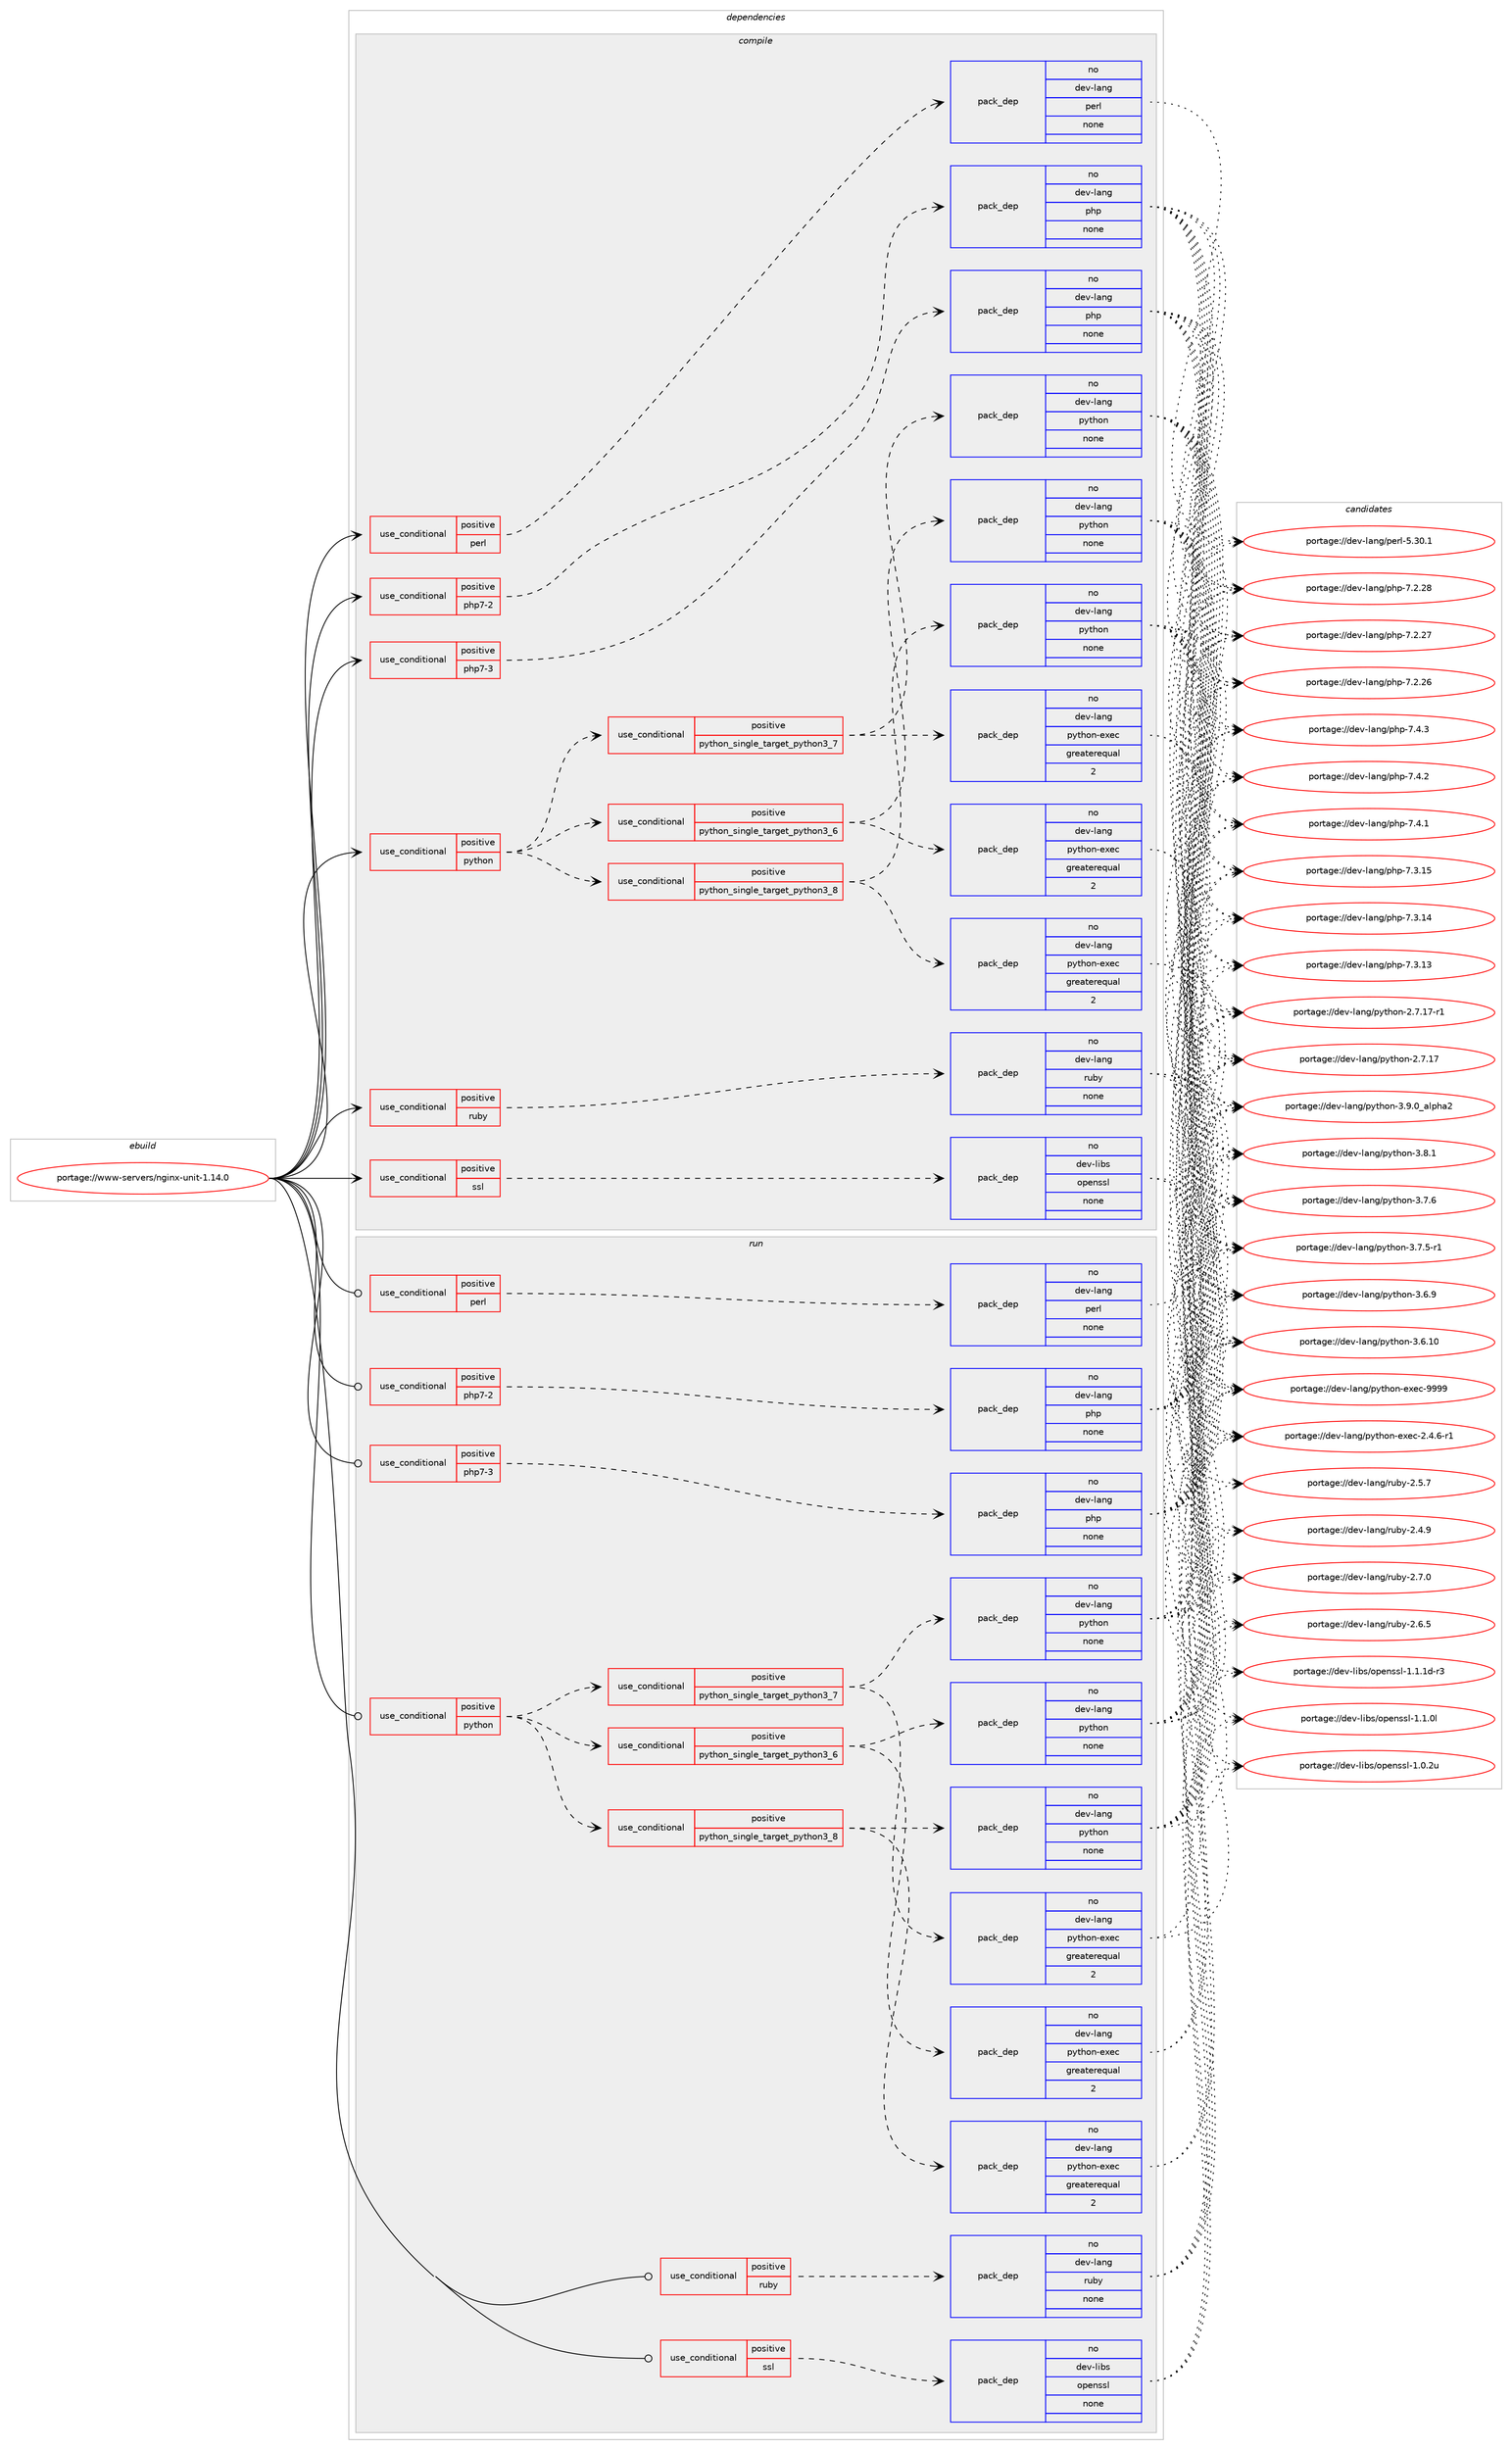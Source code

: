 digraph prolog {

# *************
# Graph options
# *************

newrank=true;
concentrate=true;
compound=true;
graph [rankdir=LR,fontname=Helvetica,fontsize=10,ranksep=1.5];#, ranksep=2.5, nodesep=0.2];
edge  [arrowhead=vee];
node  [fontname=Helvetica,fontsize=10];

# **********
# The ebuild
# **********

subgraph cluster_leftcol {
color=gray;
rank=same;
label=<<i>ebuild</i>>;
id [label="portage://www-servers/nginx-unit-1.14.0", color=red, width=4, href="../www-servers/nginx-unit-1.14.0.svg"];
}

# ****************
# The dependencies
# ****************

subgraph cluster_midcol {
color=gray;
label=<<i>dependencies</i>>;
subgraph cluster_compile {
fillcolor="#eeeeee";
style=filled;
label=<<i>compile</i>>;
subgraph cond3505 {
dependency23835 [label=<<TABLE BORDER="0" CELLBORDER="1" CELLSPACING="0" CELLPADDING="4"><TR><TD ROWSPAN="3" CELLPADDING="10">use_conditional</TD></TR><TR><TD>positive</TD></TR><TR><TD>perl</TD></TR></TABLE>>, shape=none, color=red];
subgraph pack19869 {
dependency23836 [label=<<TABLE BORDER="0" CELLBORDER="1" CELLSPACING="0" CELLPADDING="4" WIDTH="220"><TR><TD ROWSPAN="6" CELLPADDING="30">pack_dep</TD></TR><TR><TD WIDTH="110">no</TD></TR><TR><TD>dev-lang</TD></TR><TR><TD>perl</TD></TR><TR><TD>none</TD></TR><TR><TD></TD></TR></TABLE>>, shape=none, color=blue];
}
dependency23835:e -> dependency23836:w [weight=20,style="dashed",arrowhead="vee"];
}
id:e -> dependency23835:w [weight=20,style="solid",arrowhead="vee"];
subgraph cond3506 {
dependency23837 [label=<<TABLE BORDER="0" CELLBORDER="1" CELLSPACING="0" CELLPADDING="4"><TR><TD ROWSPAN="3" CELLPADDING="10">use_conditional</TD></TR><TR><TD>positive</TD></TR><TR><TD>php7-2</TD></TR></TABLE>>, shape=none, color=red];
subgraph pack19870 {
dependency23838 [label=<<TABLE BORDER="0" CELLBORDER="1" CELLSPACING="0" CELLPADDING="4" WIDTH="220"><TR><TD ROWSPAN="6" CELLPADDING="30">pack_dep</TD></TR><TR><TD WIDTH="110">no</TD></TR><TR><TD>dev-lang</TD></TR><TR><TD>php</TD></TR><TR><TD>none</TD></TR><TR><TD></TD></TR></TABLE>>, shape=none, color=blue];
}
dependency23837:e -> dependency23838:w [weight=20,style="dashed",arrowhead="vee"];
}
id:e -> dependency23837:w [weight=20,style="solid",arrowhead="vee"];
subgraph cond3507 {
dependency23839 [label=<<TABLE BORDER="0" CELLBORDER="1" CELLSPACING="0" CELLPADDING="4"><TR><TD ROWSPAN="3" CELLPADDING="10">use_conditional</TD></TR><TR><TD>positive</TD></TR><TR><TD>php7-3</TD></TR></TABLE>>, shape=none, color=red];
subgraph pack19871 {
dependency23840 [label=<<TABLE BORDER="0" CELLBORDER="1" CELLSPACING="0" CELLPADDING="4" WIDTH="220"><TR><TD ROWSPAN="6" CELLPADDING="30">pack_dep</TD></TR><TR><TD WIDTH="110">no</TD></TR><TR><TD>dev-lang</TD></TR><TR><TD>php</TD></TR><TR><TD>none</TD></TR><TR><TD></TD></TR></TABLE>>, shape=none, color=blue];
}
dependency23839:e -> dependency23840:w [weight=20,style="dashed",arrowhead="vee"];
}
id:e -> dependency23839:w [weight=20,style="solid",arrowhead="vee"];
subgraph cond3508 {
dependency23841 [label=<<TABLE BORDER="0" CELLBORDER="1" CELLSPACING="0" CELLPADDING="4"><TR><TD ROWSPAN="3" CELLPADDING="10">use_conditional</TD></TR><TR><TD>positive</TD></TR><TR><TD>python</TD></TR></TABLE>>, shape=none, color=red];
subgraph cond3509 {
dependency23842 [label=<<TABLE BORDER="0" CELLBORDER="1" CELLSPACING="0" CELLPADDING="4"><TR><TD ROWSPAN="3" CELLPADDING="10">use_conditional</TD></TR><TR><TD>positive</TD></TR><TR><TD>python_single_target_python3_6</TD></TR></TABLE>>, shape=none, color=red];
subgraph pack19872 {
dependency23843 [label=<<TABLE BORDER="0" CELLBORDER="1" CELLSPACING="0" CELLPADDING="4" WIDTH="220"><TR><TD ROWSPAN="6" CELLPADDING="30">pack_dep</TD></TR><TR><TD WIDTH="110">no</TD></TR><TR><TD>dev-lang</TD></TR><TR><TD>python</TD></TR><TR><TD>none</TD></TR><TR><TD></TD></TR></TABLE>>, shape=none, color=blue];
}
dependency23842:e -> dependency23843:w [weight=20,style="dashed",arrowhead="vee"];
subgraph pack19873 {
dependency23844 [label=<<TABLE BORDER="0" CELLBORDER="1" CELLSPACING="0" CELLPADDING="4" WIDTH="220"><TR><TD ROWSPAN="6" CELLPADDING="30">pack_dep</TD></TR><TR><TD WIDTH="110">no</TD></TR><TR><TD>dev-lang</TD></TR><TR><TD>python-exec</TD></TR><TR><TD>greaterequal</TD></TR><TR><TD>2</TD></TR></TABLE>>, shape=none, color=blue];
}
dependency23842:e -> dependency23844:w [weight=20,style="dashed",arrowhead="vee"];
}
dependency23841:e -> dependency23842:w [weight=20,style="dashed",arrowhead="vee"];
subgraph cond3510 {
dependency23845 [label=<<TABLE BORDER="0" CELLBORDER="1" CELLSPACING="0" CELLPADDING="4"><TR><TD ROWSPAN="3" CELLPADDING="10">use_conditional</TD></TR><TR><TD>positive</TD></TR><TR><TD>python_single_target_python3_7</TD></TR></TABLE>>, shape=none, color=red];
subgraph pack19874 {
dependency23846 [label=<<TABLE BORDER="0" CELLBORDER="1" CELLSPACING="0" CELLPADDING="4" WIDTH="220"><TR><TD ROWSPAN="6" CELLPADDING="30">pack_dep</TD></TR><TR><TD WIDTH="110">no</TD></TR><TR><TD>dev-lang</TD></TR><TR><TD>python</TD></TR><TR><TD>none</TD></TR><TR><TD></TD></TR></TABLE>>, shape=none, color=blue];
}
dependency23845:e -> dependency23846:w [weight=20,style="dashed",arrowhead="vee"];
subgraph pack19875 {
dependency23847 [label=<<TABLE BORDER="0" CELLBORDER="1" CELLSPACING="0" CELLPADDING="4" WIDTH="220"><TR><TD ROWSPAN="6" CELLPADDING="30">pack_dep</TD></TR><TR><TD WIDTH="110">no</TD></TR><TR><TD>dev-lang</TD></TR><TR><TD>python-exec</TD></TR><TR><TD>greaterequal</TD></TR><TR><TD>2</TD></TR></TABLE>>, shape=none, color=blue];
}
dependency23845:e -> dependency23847:w [weight=20,style="dashed",arrowhead="vee"];
}
dependency23841:e -> dependency23845:w [weight=20,style="dashed",arrowhead="vee"];
subgraph cond3511 {
dependency23848 [label=<<TABLE BORDER="0" CELLBORDER="1" CELLSPACING="0" CELLPADDING="4"><TR><TD ROWSPAN="3" CELLPADDING="10">use_conditional</TD></TR><TR><TD>positive</TD></TR><TR><TD>python_single_target_python3_8</TD></TR></TABLE>>, shape=none, color=red];
subgraph pack19876 {
dependency23849 [label=<<TABLE BORDER="0" CELLBORDER="1" CELLSPACING="0" CELLPADDING="4" WIDTH="220"><TR><TD ROWSPAN="6" CELLPADDING="30">pack_dep</TD></TR><TR><TD WIDTH="110">no</TD></TR><TR><TD>dev-lang</TD></TR><TR><TD>python</TD></TR><TR><TD>none</TD></TR><TR><TD></TD></TR></TABLE>>, shape=none, color=blue];
}
dependency23848:e -> dependency23849:w [weight=20,style="dashed",arrowhead="vee"];
subgraph pack19877 {
dependency23850 [label=<<TABLE BORDER="0" CELLBORDER="1" CELLSPACING="0" CELLPADDING="4" WIDTH="220"><TR><TD ROWSPAN="6" CELLPADDING="30">pack_dep</TD></TR><TR><TD WIDTH="110">no</TD></TR><TR><TD>dev-lang</TD></TR><TR><TD>python-exec</TD></TR><TR><TD>greaterequal</TD></TR><TR><TD>2</TD></TR></TABLE>>, shape=none, color=blue];
}
dependency23848:e -> dependency23850:w [weight=20,style="dashed",arrowhead="vee"];
}
dependency23841:e -> dependency23848:w [weight=20,style="dashed",arrowhead="vee"];
}
id:e -> dependency23841:w [weight=20,style="solid",arrowhead="vee"];
subgraph cond3512 {
dependency23851 [label=<<TABLE BORDER="0" CELLBORDER="1" CELLSPACING="0" CELLPADDING="4"><TR><TD ROWSPAN="3" CELLPADDING="10">use_conditional</TD></TR><TR><TD>positive</TD></TR><TR><TD>ruby</TD></TR></TABLE>>, shape=none, color=red];
subgraph pack19878 {
dependency23852 [label=<<TABLE BORDER="0" CELLBORDER="1" CELLSPACING="0" CELLPADDING="4" WIDTH="220"><TR><TD ROWSPAN="6" CELLPADDING="30">pack_dep</TD></TR><TR><TD WIDTH="110">no</TD></TR><TR><TD>dev-lang</TD></TR><TR><TD>ruby</TD></TR><TR><TD>none</TD></TR><TR><TD></TD></TR></TABLE>>, shape=none, color=blue];
}
dependency23851:e -> dependency23852:w [weight=20,style="dashed",arrowhead="vee"];
}
id:e -> dependency23851:w [weight=20,style="solid",arrowhead="vee"];
subgraph cond3513 {
dependency23853 [label=<<TABLE BORDER="0" CELLBORDER="1" CELLSPACING="0" CELLPADDING="4"><TR><TD ROWSPAN="3" CELLPADDING="10">use_conditional</TD></TR><TR><TD>positive</TD></TR><TR><TD>ssl</TD></TR></TABLE>>, shape=none, color=red];
subgraph pack19879 {
dependency23854 [label=<<TABLE BORDER="0" CELLBORDER="1" CELLSPACING="0" CELLPADDING="4" WIDTH="220"><TR><TD ROWSPAN="6" CELLPADDING="30">pack_dep</TD></TR><TR><TD WIDTH="110">no</TD></TR><TR><TD>dev-libs</TD></TR><TR><TD>openssl</TD></TR><TR><TD>none</TD></TR><TR><TD></TD></TR></TABLE>>, shape=none, color=blue];
}
dependency23853:e -> dependency23854:w [weight=20,style="dashed",arrowhead="vee"];
}
id:e -> dependency23853:w [weight=20,style="solid",arrowhead="vee"];
}
subgraph cluster_compileandrun {
fillcolor="#eeeeee";
style=filled;
label=<<i>compile and run</i>>;
}
subgraph cluster_run {
fillcolor="#eeeeee";
style=filled;
label=<<i>run</i>>;
subgraph cond3514 {
dependency23855 [label=<<TABLE BORDER="0" CELLBORDER="1" CELLSPACING="0" CELLPADDING="4"><TR><TD ROWSPAN="3" CELLPADDING="10">use_conditional</TD></TR><TR><TD>positive</TD></TR><TR><TD>perl</TD></TR></TABLE>>, shape=none, color=red];
subgraph pack19880 {
dependency23856 [label=<<TABLE BORDER="0" CELLBORDER="1" CELLSPACING="0" CELLPADDING="4" WIDTH="220"><TR><TD ROWSPAN="6" CELLPADDING="30">pack_dep</TD></TR><TR><TD WIDTH="110">no</TD></TR><TR><TD>dev-lang</TD></TR><TR><TD>perl</TD></TR><TR><TD>none</TD></TR><TR><TD></TD></TR></TABLE>>, shape=none, color=blue];
}
dependency23855:e -> dependency23856:w [weight=20,style="dashed",arrowhead="vee"];
}
id:e -> dependency23855:w [weight=20,style="solid",arrowhead="odot"];
subgraph cond3515 {
dependency23857 [label=<<TABLE BORDER="0" CELLBORDER="1" CELLSPACING="0" CELLPADDING="4"><TR><TD ROWSPAN="3" CELLPADDING="10">use_conditional</TD></TR><TR><TD>positive</TD></TR><TR><TD>php7-2</TD></TR></TABLE>>, shape=none, color=red];
subgraph pack19881 {
dependency23858 [label=<<TABLE BORDER="0" CELLBORDER="1" CELLSPACING="0" CELLPADDING="4" WIDTH="220"><TR><TD ROWSPAN="6" CELLPADDING="30">pack_dep</TD></TR><TR><TD WIDTH="110">no</TD></TR><TR><TD>dev-lang</TD></TR><TR><TD>php</TD></TR><TR><TD>none</TD></TR><TR><TD></TD></TR></TABLE>>, shape=none, color=blue];
}
dependency23857:e -> dependency23858:w [weight=20,style="dashed",arrowhead="vee"];
}
id:e -> dependency23857:w [weight=20,style="solid",arrowhead="odot"];
subgraph cond3516 {
dependency23859 [label=<<TABLE BORDER="0" CELLBORDER="1" CELLSPACING="0" CELLPADDING="4"><TR><TD ROWSPAN="3" CELLPADDING="10">use_conditional</TD></TR><TR><TD>positive</TD></TR><TR><TD>php7-3</TD></TR></TABLE>>, shape=none, color=red];
subgraph pack19882 {
dependency23860 [label=<<TABLE BORDER="0" CELLBORDER="1" CELLSPACING="0" CELLPADDING="4" WIDTH="220"><TR><TD ROWSPAN="6" CELLPADDING="30">pack_dep</TD></TR><TR><TD WIDTH="110">no</TD></TR><TR><TD>dev-lang</TD></TR><TR><TD>php</TD></TR><TR><TD>none</TD></TR><TR><TD></TD></TR></TABLE>>, shape=none, color=blue];
}
dependency23859:e -> dependency23860:w [weight=20,style="dashed",arrowhead="vee"];
}
id:e -> dependency23859:w [weight=20,style="solid",arrowhead="odot"];
subgraph cond3517 {
dependency23861 [label=<<TABLE BORDER="0" CELLBORDER="1" CELLSPACING="0" CELLPADDING="4"><TR><TD ROWSPAN="3" CELLPADDING="10">use_conditional</TD></TR><TR><TD>positive</TD></TR><TR><TD>python</TD></TR></TABLE>>, shape=none, color=red];
subgraph cond3518 {
dependency23862 [label=<<TABLE BORDER="0" CELLBORDER="1" CELLSPACING="0" CELLPADDING="4"><TR><TD ROWSPAN="3" CELLPADDING="10">use_conditional</TD></TR><TR><TD>positive</TD></TR><TR><TD>python_single_target_python3_6</TD></TR></TABLE>>, shape=none, color=red];
subgraph pack19883 {
dependency23863 [label=<<TABLE BORDER="0" CELLBORDER="1" CELLSPACING="0" CELLPADDING="4" WIDTH="220"><TR><TD ROWSPAN="6" CELLPADDING="30">pack_dep</TD></TR><TR><TD WIDTH="110">no</TD></TR><TR><TD>dev-lang</TD></TR><TR><TD>python</TD></TR><TR><TD>none</TD></TR><TR><TD></TD></TR></TABLE>>, shape=none, color=blue];
}
dependency23862:e -> dependency23863:w [weight=20,style="dashed",arrowhead="vee"];
subgraph pack19884 {
dependency23864 [label=<<TABLE BORDER="0" CELLBORDER="1" CELLSPACING="0" CELLPADDING="4" WIDTH="220"><TR><TD ROWSPAN="6" CELLPADDING="30">pack_dep</TD></TR><TR><TD WIDTH="110">no</TD></TR><TR><TD>dev-lang</TD></TR><TR><TD>python-exec</TD></TR><TR><TD>greaterequal</TD></TR><TR><TD>2</TD></TR></TABLE>>, shape=none, color=blue];
}
dependency23862:e -> dependency23864:w [weight=20,style="dashed",arrowhead="vee"];
}
dependency23861:e -> dependency23862:w [weight=20,style="dashed",arrowhead="vee"];
subgraph cond3519 {
dependency23865 [label=<<TABLE BORDER="0" CELLBORDER="1" CELLSPACING="0" CELLPADDING="4"><TR><TD ROWSPAN="3" CELLPADDING="10">use_conditional</TD></TR><TR><TD>positive</TD></TR><TR><TD>python_single_target_python3_7</TD></TR></TABLE>>, shape=none, color=red];
subgraph pack19885 {
dependency23866 [label=<<TABLE BORDER="0" CELLBORDER="1" CELLSPACING="0" CELLPADDING="4" WIDTH="220"><TR><TD ROWSPAN="6" CELLPADDING="30">pack_dep</TD></TR><TR><TD WIDTH="110">no</TD></TR><TR><TD>dev-lang</TD></TR><TR><TD>python</TD></TR><TR><TD>none</TD></TR><TR><TD></TD></TR></TABLE>>, shape=none, color=blue];
}
dependency23865:e -> dependency23866:w [weight=20,style="dashed",arrowhead="vee"];
subgraph pack19886 {
dependency23867 [label=<<TABLE BORDER="0" CELLBORDER="1" CELLSPACING="0" CELLPADDING="4" WIDTH="220"><TR><TD ROWSPAN="6" CELLPADDING="30">pack_dep</TD></TR><TR><TD WIDTH="110">no</TD></TR><TR><TD>dev-lang</TD></TR><TR><TD>python-exec</TD></TR><TR><TD>greaterequal</TD></TR><TR><TD>2</TD></TR></TABLE>>, shape=none, color=blue];
}
dependency23865:e -> dependency23867:w [weight=20,style="dashed",arrowhead="vee"];
}
dependency23861:e -> dependency23865:w [weight=20,style="dashed",arrowhead="vee"];
subgraph cond3520 {
dependency23868 [label=<<TABLE BORDER="0" CELLBORDER="1" CELLSPACING="0" CELLPADDING="4"><TR><TD ROWSPAN="3" CELLPADDING="10">use_conditional</TD></TR><TR><TD>positive</TD></TR><TR><TD>python_single_target_python3_8</TD></TR></TABLE>>, shape=none, color=red];
subgraph pack19887 {
dependency23869 [label=<<TABLE BORDER="0" CELLBORDER="1" CELLSPACING="0" CELLPADDING="4" WIDTH="220"><TR><TD ROWSPAN="6" CELLPADDING="30">pack_dep</TD></TR><TR><TD WIDTH="110">no</TD></TR><TR><TD>dev-lang</TD></TR><TR><TD>python</TD></TR><TR><TD>none</TD></TR><TR><TD></TD></TR></TABLE>>, shape=none, color=blue];
}
dependency23868:e -> dependency23869:w [weight=20,style="dashed",arrowhead="vee"];
subgraph pack19888 {
dependency23870 [label=<<TABLE BORDER="0" CELLBORDER="1" CELLSPACING="0" CELLPADDING="4" WIDTH="220"><TR><TD ROWSPAN="6" CELLPADDING="30">pack_dep</TD></TR><TR><TD WIDTH="110">no</TD></TR><TR><TD>dev-lang</TD></TR><TR><TD>python-exec</TD></TR><TR><TD>greaterequal</TD></TR><TR><TD>2</TD></TR></TABLE>>, shape=none, color=blue];
}
dependency23868:e -> dependency23870:w [weight=20,style="dashed",arrowhead="vee"];
}
dependency23861:e -> dependency23868:w [weight=20,style="dashed",arrowhead="vee"];
}
id:e -> dependency23861:w [weight=20,style="solid",arrowhead="odot"];
subgraph cond3521 {
dependency23871 [label=<<TABLE BORDER="0" CELLBORDER="1" CELLSPACING="0" CELLPADDING="4"><TR><TD ROWSPAN="3" CELLPADDING="10">use_conditional</TD></TR><TR><TD>positive</TD></TR><TR><TD>ruby</TD></TR></TABLE>>, shape=none, color=red];
subgraph pack19889 {
dependency23872 [label=<<TABLE BORDER="0" CELLBORDER="1" CELLSPACING="0" CELLPADDING="4" WIDTH="220"><TR><TD ROWSPAN="6" CELLPADDING="30">pack_dep</TD></TR><TR><TD WIDTH="110">no</TD></TR><TR><TD>dev-lang</TD></TR><TR><TD>ruby</TD></TR><TR><TD>none</TD></TR><TR><TD></TD></TR></TABLE>>, shape=none, color=blue];
}
dependency23871:e -> dependency23872:w [weight=20,style="dashed",arrowhead="vee"];
}
id:e -> dependency23871:w [weight=20,style="solid",arrowhead="odot"];
subgraph cond3522 {
dependency23873 [label=<<TABLE BORDER="0" CELLBORDER="1" CELLSPACING="0" CELLPADDING="4"><TR><TD ROWSPAN="3" CELLPADDING="10">use_conditional</TD></TR><TR><TD>positive</TD></TR><TR><TD>ssl</TD></TR></TABLE>>, shape=none, color=red];
subgraph pack19890 {
dependency23874 [label=<<TABLE BORDER="0" CELLBORDER="1" CELLSPACING="0" CELLPADDING="4" WIDTH="220"><TR><TD ROWSPAN="6" CELLPADDING="30">pack_dep</TD></TR><TR><TD WIDTH="110">no</TD></TR><TR><TD>dev-libs</TD></TR><TR><TD>openssl</TD></TR><TR><TD>none</TD></TR><TR><TD></TD></TR></TABLE>>, shape=none, color=blue];
}
dependency23873:e -> dependency23874:w [weight=20,style="dashed",arrowhead="vee"];
}
id:e -> dependency23873:w [weight=20,style="solid",arrowhead="odot"];
}
}

# **************
# The candidates
# **************

subgraph cluster_choices {
rank=same;
color=gray;
label=<<i>candidates</i>>;

subgraph choice19869 {
color=black;
nodesep=1;
choice10010111845108971101034711210111410845534651484649 [label="portage://dev-lang/perl-5.30.1", color=red, width=4,href="../dev-lang/perl-5.30.1.svg"];
dependency23836:e -> choice10010111845108971101034711210111410845534651484649:w [style=dotted,weight="100"];
}
subgraph choice19870 {
color=black;
nodesep=1;
choice100101118451089711010347112104112455546524651 [label="portage://dev-lang/php-7.4.3", color=red, width=4,href="../dev-lang/php-7.4.3.svg"];
choice100101118451089711010347112104112455546524650 [label="portage://dev-lang/php-7.4.2", color=red, width=4,href="../dev-lang/php-7.4.2.svg"];
choice100101118451089711010347112104112455546524649 [label="portage://dev-lang/php-7.4.1", color=red, width=4,href="../dev-lang/php-7.4.1.svg"];
choice10010111845108971101034711210411245554651464953 [label="portage://dev-lang/php-7.3.15", color=red, width=4,href="../dev-lang/php-7.3.15.svg"];
choice10010111845108971101034711210411245554651464952 [label="portage://dev-lang/php-7.3.14", color=red, width=4,href="../dev-lang/php-7.3.14.svg"];
choice10010111845108971101034711210411245554651464951 [label="portage://dev-lang/php-7.3.13", color=red, width=4,href="../dev-lang/php-7.3.13.svg"];
choice10010111845108971101034711210411245554650465056 [label="portage://dev-lang/php-7.2.28", color=red, width=4,href="../dev-lang/php-7.2.28.svg"];
choice10010111845108971101034711210411245554650465055 [label="portage://dev-lang/php-7.2.27", color=red, width=4,href="../dev-lang/php-7.2.27.svg"];
choice10010111845108971101034711210411245554650465054 [label="portage://dev-lang/php-7.2.26", color=red, width=4,href="../dev-lang/php-7.2.26.svg"];
dependency23838:e -> choice100101118451089711010347112104112455546524651:w [style=dotted,weight="100"];
dependency23838:e -> choice100101118451089711010347112104112455546524650:w [style=dotted,weight="100"];
dependency23838:e -> choice100101118451089711010347112104112455546524649:w [style=dotted,weight="100"];
dependency23838:e -> choice10010111845108971101034711210411245554651464953:w [style=dotted,weight="100"];
dependency23838:e -> choice10010111845108971101034711210411245554651464952:w [style=dotted,weight="100"];
dependency23838:e -> choice10010111845108971101034711210411245554651464951:w [style=dotted,weight="100"];
dependency23838:e -> choice10010111845108971101034711210411245554650465056:w [style=dotted,weight="100"];
dependency23838:e -> choice10010111845108971101034711210411245554650465055:w [style=dotted,weight="100"];
dependency23838:e -> choice10010111845108971101034711210411245554650465054:w [style=dotted,weight="100"];
}
subgraph choice19871 {
color=black;
nodesep=1;
choice100101118451089711010347112104112455546524651 [label="portage://dev-lang/php-7.4.3", color=red, width=4,href="../dev-lang/php-7.4.3.svg"];
choice100101118451089711010347112104112455546524650 [label="portage://dev-lang/php-7.4.2", color=red, width=4,href="../dev-lang/php-7.4.2.svg"];
choice100101118451089711010347112104112455546524649 [label="portage://dev-lang/php-7.4.1", color=red, width=4,href="../dev-lang/php-7.4.1.svg"];
choice10010111845108971101034711210411245554651464953 [label="portage://dev-lang/php-7.3.15", color=red, width=4,href="../dev-lang/php-7.3.15.svg"];
choice10010111845108971101034711210411245554651464952 [label="portage://dev-lang/php-7.3.14", color=red, width=4,href="../dev-lang/php-7.3.14.svg"];
choice10010111845108971101034711210411245554651464951 [label="portage://dev-lang/php-7.3.13", color=red, width=4,href="../dev-lang/php-7.3.13.svg"];
choice10010111845108971101034711210411245554650465056 [label="portage://dev-lang/php-7.2.28", color=red, width=4,href="../dev-lang/php-7.2.28.svg"];
choice10010111845108971101034711210411245554650465055 [label="portage://dev-lang/php-7.2.27", color=red, width=4,href="../dev-lang/php-7.2.27.svg"];
choice10010111845108971101034711210411245554650465054 [label="portage://dev-lang/php-7.2.26", color=red, width=4,href="../dev-lang/php-7.2.26.svg"];
dependency23840:e -> choice100101118451089711010347112104112455546524651:w [style=dotted,weight="100"];
dependency23840:e -> choice100101118451089711010347112104112455546524650:w [style=dotted,weight="100"];
dependency23840:e -> choice100101118451089711010347112104112455546524649:w [style=dotted,weight="100"];
dependency23840:e -> choice10010111845108971101034711210411245554651464953:w [style=dotted,weight="100"];
dependency23840:e -> choice10010111845108971101034711210411245554651464952:w [style=dotted,weight="100"];
dependency23840:e -> choice10010111845108971101034711210411245554651464951:w [style=dotted,weight="100"];
dependency23840:e -> choice10010111845108971101034711210411245554650465056:w [style=dotted,weight="100"];
dependency23840:e -> choice10010111845108971101034711210411245554650465055:w [style=dotted,weight="100"];
dependency23840:e -> choice10010111845108971101034711210411245554650465054:w [style=dotted,weight="100"];
}
subgraph choice19872 {
color=black;
nodesep=1;
choice10010111845108971101034711212111610411111045514657464895971081121049750 [label="portage://dev-lang/python-3.9.0_alpha2", color=red, width=4,href="../dev-lang/python-3.9.0_alpha2.svg"];
choice100101118451089711010347112121116104111110455146564649 [label="portage://dev-lang/python-3.8.1", color=red, width=4,href="../dev-lang/python-3.8.1.svg"];
choice100101118451089711010347112121116104111110455146554654 [label="portage://dev-lang/python-3.7.6", color=red, width=4,href="../dev-lang/python-3.7.6.svg"];
choice1001011184510897110103471121211161041111104551465546534511449 [label="portage://dev-lang/python-3.7.5-r1", color=red, width=4,href="../dev-lang/python-3.7.5-r1.svg"];
choice100101118451089711010347112121116104111110455146544657 [label="portage://dev-lang/python-3.6.9", color=red, width=4,href="../dev-lang/python-3.6.9.svg"];
choice10010111845108971101034711212111610411111045514654464948 [label="portage://dev-lang/python-3.6.10", color=red, width=4,href="../dev-lang/python-3.6.10.svg"];
choice100101118451089711010347112121116104111110455046554649554511449 [label="portage://dev-lang/python-2.7.17-r1", color=red, width=4,href="../dev-lang/python-2.7.17-r1.svg"];
choice10010111845108971101034711212111610411111045504655464955 [label="portage://dev-lang/python-2.7.17", color=red, width=4,href="../dev-lang/python-2.7.17.svg"];
dependency23843:e -> choice10010111845108971101034711212111610411111045514657464895971081121049750:w [style=dotted,weight="100"];
dependency23843:e -> choice100101118451089711010347112121116104111110455146564649:w [style=dotted,weight="100"];
dependency23843:e -> choice100101118451089711010347112121116104111110455146554654:w [style=dotted,weight="100"];
dependency23843:e -> choice1001011184510897110103471121211161041111104551465546534511449:w [style=dotted,weight="100"];
dependency23843:e -> choice100101118451089711010347112121116104111110455146544657:w [style=dotted,weight="100"];
dependency23843:e -> choice10010111845108971101034711212111610411111045514654464948:w [style=dotted,weight="100"];
dependency23843:e -> choice100101118451089711010347112121116104111110455046554649554511449:w [style=dotted,weight="100"];
dependency23843:e -> choice10010111845108971101034711212111610411111045504655464955:w [style=dotted,weight="100"];
}
subgraph choice19873 {
color=black;
nodesep=1;
choice10010111845108971101034711212111610411111045101120101994557575757 [label="portage://dev-lang/python-exec-9999", color=red, width=4,href="../dev-lang/python-exec-9999.svg"];
choice10010111845108971101034711212111610411111045101120101994550465246544511449 [label="portage://dev-lang/python-exec-2.4.6-r1", color=red, width=4,href="../dev-lang/python-exec-2.4.6-r1.svg"];
dependency23844:e -> choice10010111845108971101034711212111610411111045101120101994557575757:w [style=dotted,weight="100"];
dependency23844:e -> choice10010111845108971101034711212111610411111045101120101994550465246544511449:w [style=dotted,weight="100"];
}
subgraph choice19874 {
color=black;
nodesep=1;
choice10010111845108971101034711212111610411111045514657464895971081121049750 [label="portage://dev-lang/python-3.9.0_alpha2", color=red, width=4,href="../dev-lang/python-3.9.0_alpha2.svg"];
choice100101118451089711010347112121116104111110455146564649 [label="portage://dev-lang/python-3.8.1", color=red, width=4,href="../dev-lang/python-3.8.1.svg"];
choice100101118451089711010347112121116104111110455146554654 [label="portage://dev-lang/python-3.7.6", color=red, width=4,href="../dev-lang/python-3.7.6.svg"];
choice1001011184510897110103471121211161041111104551465546534511449 [label="portage://dev-lang/python-3.7.5-r1", color=red, width=4,href="../dev-lang/python-3.7.5-r1.svg"];
choice100101118451089711010347112121116104111110455146544657 [label="portage://dev-lang/python-3.6.9", color=red, width=4,href="../dev-lang/python-3.6.9.svg"];
choice10010111845108971101034711212111610411111045514654464948 [label="portage://dev-lang/python-3.6.10", color=red, width=4,href="../dev-lang/python-3.6.10.svg"];
choice100101118451089711010347112121116104111110455046554649554511449 [label="portage://dev-lang/python-2.7.17-r1", color=red, width=4,href="../dev-lang/python-2.7.17-r1.svg"];
choice10010111845108971101034711212111610411111045504655464955 [label="portage://dev-lang/python-2.7.17", color=red, width=4,href="../dev-lang/python-2.7.17.svg"];
dependency23846:e -> choice10010111845108971101034711212111610411111045514657464895971081121049750:w [style=dotted,weight="100"];
dependency23846:e -> choice100101118451089711010347112121116104111110455146564649:w [style=dotted,weight="100"];
dependency23846:e -> choice100101118451089711010347112121116104111110455146554654:w [style=dotted,weight="100"];
dependency23846:e -> choice1001011184510897110103471121211161041111104551465546534511449:w [style=dotted,weight="100"];
dependency23846:e -> choice100101118451089711010347112121116104111110455146544657:w [style=dotted,weight="100"];
dependency23846:e -> choice10010111845108971101034711212111610411111045514654464948:w [style=dotted,weight="100"];
dependency23846:e -> choice100101118451089711010347112121116104111110455046554649554511449:w [style=dotted,weight="100"];
dependency23846:e -> choice10010111845108971101034711212111610411111045504655464955:w [style=dotted,weight="100"];
}
subgraph choice19875 {
color=black;
nodesep=1;
choice10010111845108971101034711212111610411111045101120101994557575757 [label="portage://dev-lang/python-exec-9999", color=red, width=4,href="../dev-lang/python-exec-9999.svg"];
choice10010111845108971101034711212111610411111045101120101994550465246544511449 [label="portage://dev-lang/python-exec-2.4.6-r1", color=red, width=4,href="../dev-lang/python-exec-2.4.6-r1.svg"];
dependency23847:e -> choice10010111845108971101034711212111610411111045101120101994557575757:w [style=dotted,weight="100"];
dependency23847:e -> choice10010111845108971101034711212111610411111045101120101994550465246544511449:w [style=dotted,weight="100"];
}
subgraph choice19876 {
color=black;
nodesep=1;
choice10010111845108971101034711212111610411111045514657464895971081121049750 [label="portage://dev-lang/python-3.9.0_alpha2", color=red, width=4,href="../dev-lang/python-3.9.0_alpha2.svg"];
choice100101118451089711010347112121116104111110455146564649 [label="portage://dev-lang/python-3.8.1", color=red, width=4,href="../dev-lang/python-3.8.1.svg"];
choice100101118451089711010347112121116104111110455146554654 [label="portage://dev-lang/python-3.7.6", color=red, width=4,href="../dev-lang/python-3.7.6.svg"];
choice1001011184510897110103471121211161041111104551465546534511449 [label="portage://dev-lang/python-3.7.5-r1", color=red, width=4,href="../dev-lang/python-3.7.5-r1.svg"];
choice100101118451089711010347112121116104111110455146544657 [label="portage://dev-lang/python-3.6.9", color=red, width=4,href="../dev-lang/python-3.6.9.svg"];
choice10010111845108971101034711212111610411111045514654464948 [label="portage://dev-lang/python-3.6.10", color=red, width=4,href="../dev-lang/python-3.6.10.svg"];
choice100101118451089711010347112121116104111110455046554649554511449 [label="portage://dev-lang/python-2.7.17-r1", color=red, width=4,href="../dev-lang/python-2.7.17-r1.svg"];
choice10010111845108971101034711212111610411111045504655464955 [label="portage://dev-lang/python-2.7.17", color=red, width=4,href="../dev-lang/python-2.7.17.svg"];
dependency23849:e -> choice10010111845108971101034711212111610411111045514657464895971081121049750:w [style=dotted,weight="100"];
dependency23849:e -> choice100101118451089711010347112121116104111110455146564649:w [style=dotted,weight="100"];
dependency23849:e -> choice100101118451089711010347112121116104111110455146554654:w [style=dotted,weight="100"];
dependency23849:e -> choice1001011184510897110103471121211161041111104551465546534511449:w [style=dotted,weight="100"];
dependency23849:e -> choice100101118451089711010347112121116104111110455146544657:w [style=dotted,weight="100"];
dependency23849:e -> choice10010111845108971101034711212111610411111045514654464948:w [style=dotted,weight="100"];
dependency23849:e -> choice100101118451089711010347112121116104111110455046554649554511449:w [style=dotted,weight="100"];
dependency23849:e -> choice10010111845108971101034711212111610411111045504655464955:w [style=dotted,weight="100"];
}
subgraph choice19877 {
color=black;
nodesep=1;
choice10010111845108971101034711212111610411111045101120101994557575757 [label="portage://dev-lang/python-exec-9999", color=red, width=4,href="../dev-lang/python-exec-9999.svg"];
choice10010111845108971101034711212111610411111045101120101994550465246544511449 [label="portage://dev-lang/python-exec-2.4.6-r1", color=red, width=4,href="../dev-lang/python-exec-2.4.6-r1.svg"];
dependency23850:e -> choice10010111845108971101034711212111610411111045101120101994557575757:w [style=dotted,weight="100"];
dependency23850:e -> choice10010111845108971101034711212111610411111045101120101994550465246544511449:w [style=dotted,weight="100"];
}
subgraph choice19878 {
color=black;
nodesep=1;
choice10010111845108971101034711411798121455046554648 [label="portage://dev-lang/ruby-2.7.0", color=red, width=4,href="../dev-lang/ruby-2.7.0.svg"];
choice10010111845108971101034711411798121455046544653 [label="portage://dev-lang/ruby-2.6.5", color=red, width=4,href="../dev-lang/ruby-2.6.5.svg"];
choice10010111845108971101034711411798121455046534655 [label="portage://dev-lang/ruby-2.5.7", color=red, width=4,href="../dev-lang/ruby-2.5.7.svg"];
choice10010111845108971101034711411798121455046524657 [label="portage://dev-lang/ruby-2.4.9", color=red, width=4,href="../dev-lang/ruby-2.4.9.svg"];
dependency23852:e -> choice10010111845108971101034711411798121455046554648:w [style=dotted,weight="100"];
dependency23852:e -> choice10010111845108971101034711411798121455046544653:w [style=dotted,weight="100"];
dependency23852:e -> choice10010111845108971101034711411798121455046534655:w [style=dotted,weight="100"];
dependency23852:e -> choice10010111845108971101034711411798121455046524657:w [style=dotted,weight="100"];
}
subgraph choice19879 {
color=black;
nodesep=1;
choice1001011184510810598115471111121011101151151084549464946491004511451 [label="portage://dev-libs/openssl-1.1.1d-r3", color=red, width=4,href="../dev-libs/openssl-1.1.1d-r3.svg"];
choice100101118451081059811547111112101110115115108454946494648108 [label="portage://dev-libs/openssl-1.1.0l", color=red, width=4,href="../dev-libs/openssl-1.1.0l.svg"];
choice100101118451081059811547111112101110115115108454946484650117 [label="portage://dev-libs/openssl-1.0.2u", color=red, width=4,href="../dev-libs/openssl-1.0.2u.svg"];
dependency23854:e -> choice1001011184510810598115471111121011101151151084549464946491004511451:w [style=dotted,weight="100"];
dependency23854:e -> choice100101118451081059811547111112101110115115108454946494648108:w [style=dotted,weight="100"];
dependency23854:e -> choice100101118451081059811547111112101110115115108454946484650117:w [style=dotted,weight="100"];
}
subgraph choice19880 {
color=black;
nodesep=1;
choice10010111845108971101034711210111410845534651484649 [label="portage://dev-lang/perl-5.30.1", color=red, width=4,href="../dev-lang/perl-5.30.1.svg"];
dependency23856:e -> choice10010111845108971101034711210111410845534651484649:w [style=dotted,weight="100"];
}
subgraph choice19881 {
color=black;
nodesep=1;
choice100101118451089711010347112104112455546524651 [label="portage://dev-lang/php-7.4.3", color=red, width=4,href="../dev-lang/php-7.4.3.svg"];
choice100101118451089711010347112104112455546524650 [label="portage://dev-lang/php-7.4.2", color=red, width=4,href="../dev-lang/php-7.4.2.svg"];
choice100101118451089711010347112104112455546524649 [label="portage://dev-lang/php-7.4.1", color=red, width=4,href="../dev-lang/php-7.4.1.svg"];
choice10010111845108971101034711210411245554651464953 [label="portage://dev-lang/php-7.3.15", color=red, width=4,href="../dev-lang/php-7.3.15.svg"];
choice10010111845108971101034711210411245554651464952 [label="portage://dev-lang/php-7.3.14", color=red, width=4,href="../dev-lang/php-7.3.14.svg"];
choice10010111845108971101034711210411245554651464951 [label="portage://dev-lang/php-7.3.13", color=red, width=4,href="../dev-lang/php-7.3.13.svg"];
choice10010111845108971101034711210411245554650465056 [label="portage://dev-lang/php-7.2.28", color=red, width=4,href="../dev-lang/php-7.2.28.svg"];
choice10010111845108971101034711210411245554650465055 [label="portage://dev-lang/php-7.2.27", color=red, width=4,href="../dev-lang/php-7.2.27.svg"];
choice10010111845108971101034711210411245554650465054 [label="portage://dev-lang/php-7.2.26", color=red, width=4,href="../dev-lang/php-7.2.26.svg"];
dependency23858:e -> choice100101118451089711010347112104112455546524651:w [style=dotted,weight="100"];
dependency23858:e -> choice100101118451089711010347112104112455546524650:w [style=dotted,weight="100"];
dependency23858:e -> choice100101118451089711010347112104112455546524649:w [style=dotted,weight="100"];
dependency23858:e -> choice10010111845108971101034711210411245554651464953:w [style=dotted,weight="100"];
dependency23858:e -> choice10010111845108971101034711210411245554651464952:w [style=dotted,weight="100"];
dependency23858:e -> choice10010111845108971101034711210411245554651464951:w [style=dotted,weight="100"];
dependency23858:e -> choice10010111845108971101034711210411245554650465056:w [style=dotted,weight="100"];
dependency23858:e -> choice10010111845108971101034711210411245554650465055:w [style=dotted,weight="100"];
dependency23858:e -> choice10010111845108971101034711210411245554650465054:w [style=dotted,weight="100"];
}
subgraph choice19882 {
color=black;
nodesep=1;
choice100101118451089711010347112104112455546524651 [label="portage://dev-lang/php-7.4.3", color=red, width=4,href="../dev-lang/php-7.4.3.svg"];
choice100101118451089711010347112104112455546524650 [label="portage://dev-lang/php-7.4.2", color=red, width=4,href="../dev-lang/php-7.4.2.svg"];
choice100101118451089711010347112104112455546524649 [label="portage://dev-lang/php-7.4.1", color=red, width=4,href="../dev-lang/php-7.4.1.svg"];
choice10010111845108971101034711210411245554651464953 [label="portage://dev-lang/php-7.3.15", color=red, width=4,href="../dev-lang/php-7.3.15.svg"];
choice10010111845108971101034711210411245554651464952 [label="portage://dev-lang/php-7.3.14", color=red, width=4,href="../dev-lang/php-7.3.14.svg"];
choice10010111845108971101034711210411245554651464951 [label="portage://dev-lang/php-7.3.13", color=red, width=4,href="../dev-lang/php-7.3.13.svg"];
choice10010111845108971101034711210411245554650465056 [label="portage://dev-lang/php-7.2.28", color=red, width=4,href="../dev-lang/php-7.2.28.svg"];
choice10010111845108971101034711210411245554650465055 [label="portage://dev-lang/php-7.2.27", color=red, width=4,href="../dev-lang/php-7.2.27.svg"];
choice10010111845108971101034711210411245554650465054 [label="portage://dev-lang/php-7.2.26", color=red, width=4,href="../dev-lang/php-7.2.26.svg"];
dependency23860:e -> choice100101118451089711010347112104112455546524651:w [style=dotted,weight="100"];
dependency23860:e -> choice100101118451089711010347112104112455546524650:w [style=dotted,weight="100"];
dependency23860:e -> choice100101118451089711010347112104112455546524649:w [style=dotted,weight="100"];
dependency23860:e -> choice10010111845108971101034711210411245554651464953:w [style=dotted,weight="100"];
dependency23860:e -> choice10010111845108971101034711210411245554651464952:w [style=dotted,weight="100"];
dependency23860:e -> choice10010111845108971101034711210411245554651464951:w [style=dotted,weight="100"];
dependency23860:e -> choice10010111845108971101034711210411245554650465056:w [style=dotted,weight="100"];
dependency23860:e -> choice10010111845108971101034711210411245554650465055:w [style=dotted,weight="100"];
dependency23860:e -> choice10010111845108971101034711210411245554650465054:w [style=dotted,weight="100"];
}
subgraph choice19883 {
color=black;
nodesep=1;
choice10010111845108971101034711212111610411111045514657464895971081121049750 [label="portage://dev-lang/python-3.9.0_alpha2", color=red, width=4,href="../dev-lang/python-3.9.0_alpha2.svg"];
choice100101118451089711010347112121116104111110455146564649 [label="portage://dev-lang/python-3.8.1", color=red, width=4,href="../dev-lang/python-3.8.1.svg"];
choice100101118451089711010347112121116104111110455146554654 [label="portage://dev-lang/python-3.7.6", color=red, width=4,href="../dev-lang/python-3.7.6.svg"];
choice1001011184510897110103471121211161041111104551465546534511449 [label="portage://dev-lang/python-3.7.5-r1", color=red, width=4,href="../dev-lang/python-3.7.5-r1.svg"];
choice100101118451089711010347112121116104111110455146544657 [label="portage://dev-lang/python-3.6.9", color=red, width=4,href="../dev-lang/python-3.6.9.svg"];
choice10010111845108971101034711212111610411111045514654464948 [label="portage://dev-lang/python-3.6.10", color=red, width=4,href="../dev-lang/python-3.6.10.svg"];
choice100101118451089711010347112121116104111110455046554649554511449 [label="portage://dev-lang/python-2.7.17-r1", color=red, width=4,href="../dev-lang/python-2.7.17-r1.svg"];
choice10010111845108971101034711212111610411111045504655464955 [label="portage://dev-lang/python-2.7.17", color=red, width=4,href="../dev-lang/python-2.7.17.svg"];
dependency23863:e -> choice10010111845108971101034711212111610411111045514657464895971081121049750:w [style=dotted,weight="100"];
dependency23863:e -> choice100101118451089711010347112121116104111110455146564649:w [style=dotted,weight="100"];
dependency23863:e -> choice100101118451089711010347112121116104111110455146554654:w [style=dotted,weight="100"];
dependency23863:e -> choice1001011184510897110103471121211161041111104551465546534511449:w [style=dotted,weight="100"];
dependency23863:e -> choice100101118451089711010347112121116104111110455146544657:w [style=dotted,weight="100"];
dependency23863:e -> choice10010111845108971101034711212111610411111045514654464948:w [style=dotted,weight="100"];
dependency23863:e -> choice100101118451089711010347112121116104111110455046554649554511449:w [style=dotted,weight="100"];
dependency23863:e -> choice10010111845108971101034711212111610411111045504655464955:w [style=dotted,weight="100"];
}
subgraph choice19884 {
color=black;
nodesep=1;
choice10010111845108971101034711212111610411111045101120101994557575757 [label="portage://dev-lang/python-exec-9999", color=red, width=4,href="../dev-lang/python-exec-9999.svg"];
choice10010111845108971101034711212111610411111045101120101994550465246544511449 [label="portage://dev-lang/python-exec-2.4.6-r1", color=red, width=4,href="../dev-lang/python-exec-2.4.6-r1.svg"];
dependency23864:e -> choice10010111845108971101034711212111610411111045101120101994557575757:w [style=dotted,weight="100"];
dependency23864:e -> choice10010111845108971101034711212111610411111045101120101994550465246544511449:w [style=dotted,weight="100"];
}
subgraph choice19885 {
color=black;
nodesep=1;
choice10010111845108971101034711212111610411111045514657464895971081121049750 [label="portage://dev-lang/python-3.9.0_alpha2", color=red, width=4,href="../dev-lang/python-3.9.0_alpha2.svg"];
choice100101118451089711010347112121116104111110455146564649 [label="portage://dev-lang/python-3.8.1", color=red, width=4,href="../dev-lang/python-3.8.1.svg"];
choice100101118451089711010347112121116104111110455146554654 [label="portage://dev-lang/python-3.7.6", color=red, width=4,href="../dev-lang/python-3.7.6.svg"];
choice1001011184510897110103471121211161041111104551465546534511449 [label="portage://dev-lang/python-3.7.5-r1", color=red, width=4,href="../dev-lang/python-3.7.5-r1.svg"];
choice100101118451089711010347112121116104111110455146544657 [label="portage://dev-lang/python-3.6.9", color=red, width=4,href="../dev-lang/python-3.6.9.svg"];
choice10010111845108971101034711212111610411111045514654464948 [label="portage://dev-lang/python-3.6.10", color=red, width=4,href="../dev-lang/python-3.6.10.svg"];
choice100101118451089711010347112121116104111110455046554649554511449 [label="portage://dev-lang/python-2.7.17-r1", color=red, width=4,href="../dev-lang/python-2.7.17-r1.svg"];
choice10010111845108971101034711212111610411111045504655464955 [label="portage://dev-lang/python-2.7.17", color=red, width=4,href="../dev-lang/python-2.7.17.svg"];
dependency23866:e -> choice10010111845108971101034711212111610411111045514657464895971081121049750:w [style=dotted,weight="100"];
dependency23866:e -> choice100101118451089711010347112121116104111110455146564649:w [style=dotted,weight="100"];
dependency23866:e -> choice100101118451089711010347112121116104111110455146554654:w [style=dotted,weight="100"];
dependency23866:e -> choice1001011184510897110103471121211161041111104551465546534511449:w [style=dotted,weight="100"];
dependency23866:e -> choice100101118451089711010347112121116104111110455146544657:w [style=dotted,weight="100"];
dependency23866:e -> choice10010111845108971101034711212111610411111045514654464948:w [style=dotted,weight="100"];
dependency23866:e -> choice100101118451089711010347112121116104111110455046554649554511449:w [style=dotted,weight="100"];
dependency23866:e -> choice10010111845108971101034711212111610411111045504655464955:w [style=dotted,weight="100"];
}
subgraph choice19886 {
color=black;
nodesep=1;
choice10010111845108971101034711212111610411111045101120101994557575757 [label="portage://dev-lang/python-exec-9999", color=red, width=4,href="../dev-lang/python-exec-9999.svg"];
choice10010111845108971101034711212111610411111045101120101994550465246544511449 [label="portage://dev-lang/python-exec-2.4.6-r1", color=red, width=4,href="../dev-lang/python-exec-2.4.6-r1.svg"];
dependency23867:e -> choice10010111845108971101034711212111610411111045101120101994557575757:w [style=dotted,weight="100"];
dependency23867:e -> choice10010111845108971101034711212111610411111045101120101994550465246544511449:w [style=dotted,weight="100"];
}
subgraph choice19887 {
color=black;
nodesep=1;
choice10010111845108971101034711212111610411111045514657464895971081121049750 [label="portage://dev-lang/python-3.9.0_alpha2", color=red, width=4,href="../dev-lang/python-3.9.0_alpha2.svg"];
choice100101118451089711010347112121116104111110455146564649 [label="portage://dev-lang/python-3.8.1", color=red, width=4,href="../dev-lang/python-3.8.1.svg"];
choice100101118451089711010347112121116104111110455146554654 [label="portage://dev-lang/python-3.7.6", color=red, width=4,href="../dev-lang/python-3.7.6.svg"];
choice1001011184510897110103471121211161041111104551465546534511449 [label="portage://dev-lang/python-3.7.5-r1", color=red, width=4,href="../dev-lang/python-3.7.5-r1.svg"];
choice100101118451089711010347112121116104111110455146544657 [label="portage://dev-lang/python-3.6.9", color=red, width=4,href="../dev-lang/python-3.6.9.svg"];
choice10010111845108971101034711212111610411111045514654464948 [label="portage://dev-lang/python-3.6.10", color=red, width=4,href="../dev-lang/python-3.6.10.svg"];
choice100101118451089711010347112121116104111110455046554649554511449 [label="portage://dev-lang/python-2.7.17-r1", color=red, width=4,href="../dev-lang/python-2.7.17-r1.svg"];
choice10010111845108971101034711212111610411111045504655464955 [label="portage://dev-lang/python-2.7.17", color=red, width=4,href="../dev-lang/python-2.7.17.svg"];
dependency23869:e -> choice10010111845108971101034711212111610411111045514657464895971081121049750:w [style=dotted,weight="100"];
dependency23869:e -> choice100101118451089711010347112121116104111110455146564649:w [style=dotted,weight="100"];
dependency23869:e -> choice100101118451089711010347112121116104111110455146554654:w [style=dotted,weight="100"];
dependency23869:e -> choice1001011184510897110103471121211161041111104551465546534511449:w [style=dotted,weight="100"];
dependency23869:e -> choice100101118451089711010347112121116104111110455146544657:w [style=dotted,weight="100"];
dependency23869:e -> choice10010111845108971101034711212111610411111045514654464948:w [style=dotted,weight="100"];
dependency23869:e -> choice100101118451089711010347112121116104111110455046554649554511449:w [style=dotted,weight="100"];
dependency23869:e -> choice10010111845108971101034711212111610411111045504655464955:w [style=dotted,weight="100"];
}
subgraph choice19888 {
color=black;
nodesep=1;
choice10010111845108971101034711212111610411111045101120101994557575757 [label="portage://dev-lang/python-exec-9999", color=red, width=4,href="../dev-lang/python-exec-9999.svg"];
choice10010111845108971101034711212111610411111045101120101994550465246544511449 [label="portage://dev-lang/python-exec-2.4.6-r1", color=red, width=4,href="../dev-lang/python-exec-2.4.6-r1.svg"];
dependency23870:e -> choice10010111845108971101034711212111610411111045101120101994557575757:w [style=dotted,weight="100"];
dependency23870:e -> choice10010111845108971101034711212111610411111045101120101994550465246544511449:w [style=dotted,weight="100"];
}
subgraph choice19889 {
color=black;
nodesep=1;
choice10010111845108971101034711411798121455046554648 [label="portage://dev-lang/ruby-2.7.0", color=red, width=4,href="../dev-lang/ruby-2.7.0.svg"];
choice10010111845108971101034711411798121455046544653 [label="portage://dev-lang/ruby-2.6.5", color=red, width=4,href="../dev-lang/ruby-2.6.5.svg"];
choice10010111845108971101034711411798121455046534655 [label="portage://dev-lang/ruby-2.5.7", color=red, width=4,href="../dev-lang/ruby-2.5.7.svg"];
choice10010111845108971101034711411798121455046524657 [label="portage://dev-lang/ruby-2.4.9", color=red, width=4,href="../dev-lang/ruby-2.4.9.svg"];
dependency23872:e -> choice10010111845108971101034711411798121455046554648:w [style=dotted,weight="100"];
dependency23872:e -> choice10010111845108971101034711411798121455046544653:w [style=dotted,weight="100"];
dependency23872:e -> choice10010111845108971101034711411798121455046534655:w [style=dotted,weight="100"];
dependency23872:e -> choice10010111845108971101034711411798121455046524657:w [style=dotted,weight="100"];
}
subgraph choice19890 {
color=black;
nodesep=1;
choice1001011184510810598115471111121011101151151084549464946491004511451 [label="portage://dev-libs/openssl-1.1.1d-r3", color=red, width=4,href="../dev-libs/openssl-1.1.1d-r3.svg"];
choice100101118451081059811547111112101110115115108454946494648108 [label="portage://dev-libs/openssl-1.1.0l", color=red, width=4,href="../dev-libs/openssl-1.1.0l.svg"];
choice100101118451081059811547111112101110115115108454946484650117 [label="portage://dev-libs/openssl-1.0.2u", color=red, width=4,href="../dev-libs/openssl-1.0.2u.svg"];
dependency23874:e -> choice1001011184510810598115471111121011101151151084549464946491004511451:w [style=dotted,weight="100"];
dependency23874:e -> choice100101118451081059811547111112101110115115108454946494648108:w [style=dotted,weight="100"];
dependency23874:e -> choice100101118451081059811547111112101110115115108454946484650117:w [style=dotted,weight="100"];
}
}

}
